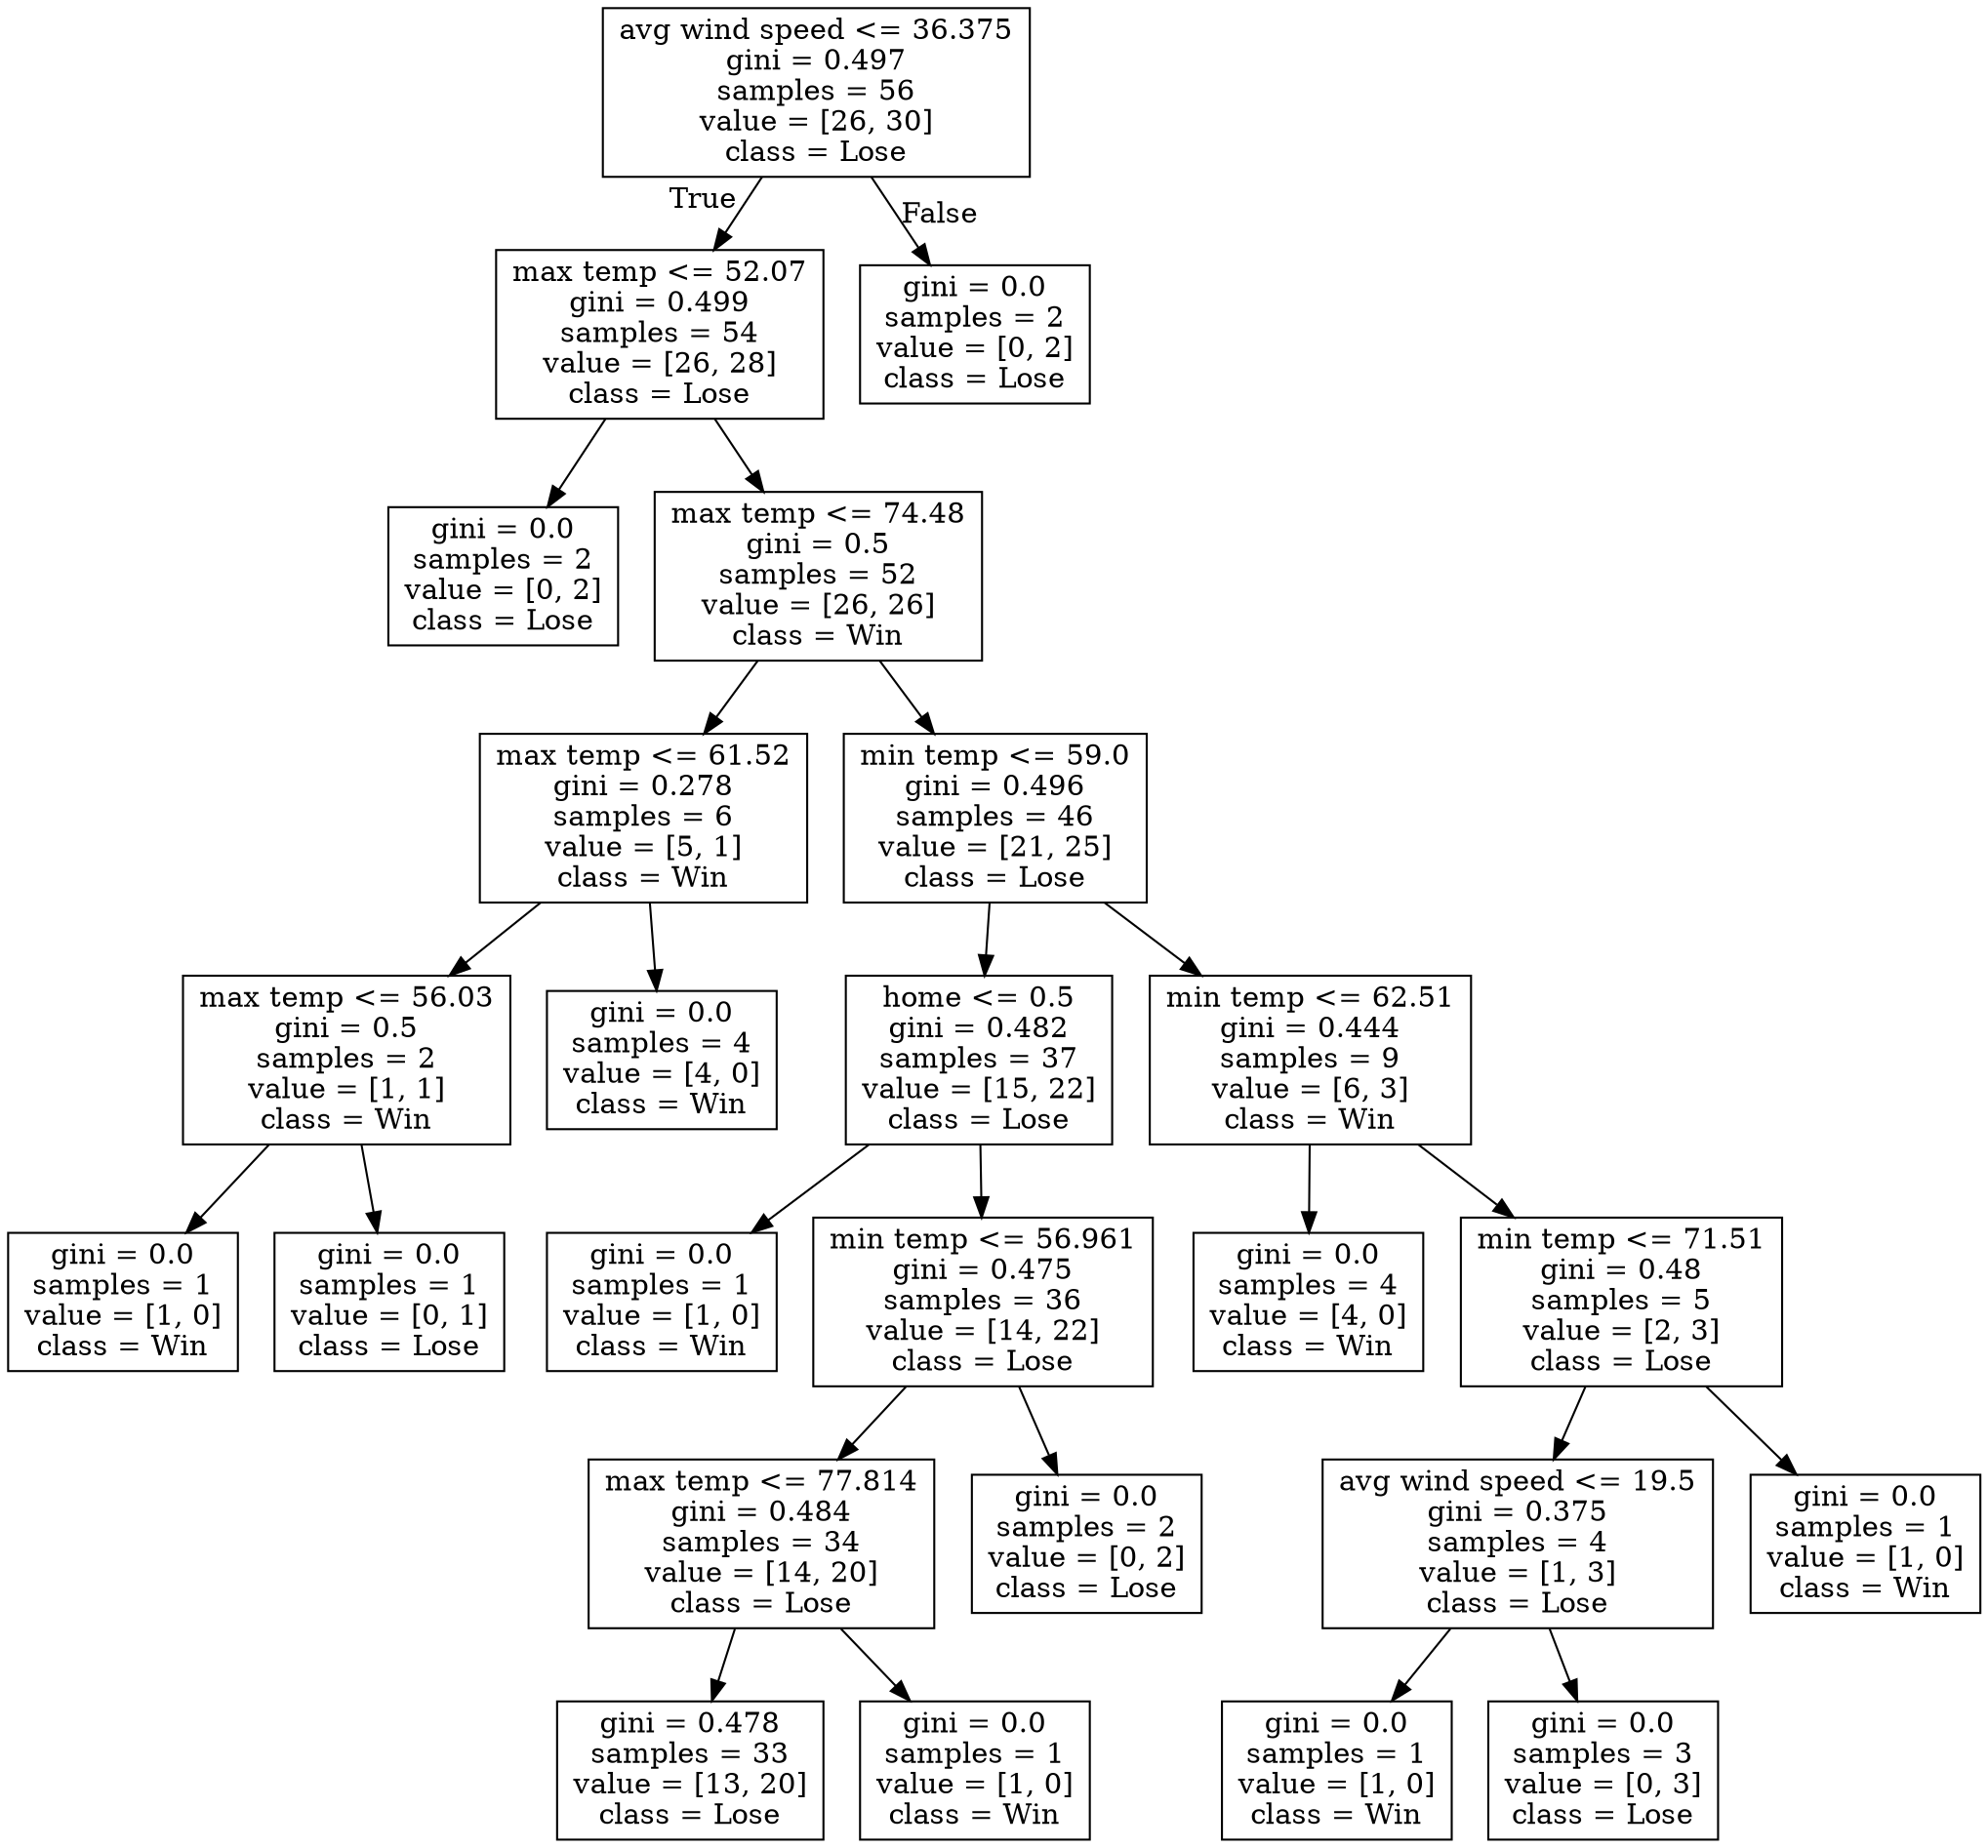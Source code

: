 digraph Tree {
node [shape=box] ;
0 [label="avg wind speed <= 36.375\ngini = 0.497\nsamples = 56\nvalue = [26, 30]\nclass = Lose"] ;
1 [label="max temp <= 52.07\ngini = 0.499\nsamples = 54\nvalue = [26, 28]\nclass = Lose"] ;
0 -> 1 [labeldistance=2.5, labelangle=45, headlabel="True"] ;
2 [label="gini = 0.0\nsamples = 2\nvalue = [0, 2]\nclass = Lose"] ;
1 -> 2 ;
3 [label="max temp <= 74.48\ngini = 0.5\nsamples = 52\nvalue = [26, 26]\nclass = Win"] ;
1 -> 3 ;
4 [label="max temp <= 61.52\ngini = 0.278\nsamples = 6\nvalue = [5, 1]\nclass = Win"] ;
3 -> 4 ;
5 [label="max temp <= 56.03\ngini = 0.5\nsamples = 2\nvalue = [1, 1]\nclass = Win"] ;
4 -> 5 ;
6 [label="gini = 0.0\nsamples = 1\nvalue = [1, 0]\nclass = Win"] ;
5 -> 6 ;
7 [label="gini = 0.0\nsamples = 1\nvalue = [0, 1]\nclass = Lose"] ;
5 -> 7 ;
8 [label="gini = 0.0\nsamples = 4\nvalue = [4, 0]\nclass = Win"] ;
4 -> 8 ;
9 [label="min temp <= 59.0\ngini = 0.496\nsamples = 46\nvalue = [21, 25]\nclass = Lose"] ;
3 -> 9 ;
10 [label="home <= 0.5\ngini = 0.482\nsamples = 37\nvalue = [15, 22]\nclass = Lose"] ;
9 -> 10 ;
11 [label="gini = 0.0\nsamples = 1\nvalue = [1, 0]\nclass = Win"] ;
10 -> 11 ;
12 [label="min temp <= 56.961\ngini = 0.475\nsamples = 36\nvalue = [14, 22]\nclass = Lose"] ;
10 -> 12 ;
13 [label="max temp <= 77.814\ngini = 0.484\nsamples = 34\nvalue = [14, 20]\nclass = Lose"] ;
12 -> 13 ;
14 [label="gini = 0.478\nsamples = 33\nvalue = [13, 20]\nclass = Lose"] ;
13 -> 14 ;
15 [label="gini = 0.0\nsamples = 1\nvalue = [1, 0]\nclass = Win"] ;
13 -> 15 ;
16 [label="gini = 0.0\nsamples = 2\nvalue = [0, 2]\nclass = Lose"] ;
12 -> 16 ;
17 [label="min temp <= 62.51\ngini = 0.444\nsamples = 9\nvalue = [6, 3]\nclass = Win"] ;
9 -> 17 ;
18 [label="gini = 0.0\nsamples = 4\nvalue = [4, 0]\nclass = Win"] ;
17 -> 18 ;
19 [label="min temp <= 71.51\ngini = 0.48\nsamples = 5\nvalue = [2, 3]\nclass = Lose"] ;
17 -> 19 ;
20 [label="avg wind speed <= 19.5\ngini = 0.375\nsamples = 4\nvalue = [1, 3]\nclass = Lose"] ;
19 -> 20 ;
21 [label="gini = 0.0\nsamples = 1\nvalue = [1, 0]\nclass = Win"] ;
20 -> 21 ;
22 [label="gini = 0.0\nsamples = 3\nvalue = [0, 3]\nclass = Lose"] ;
20 -> 22 ;
23 [label="gini = 0.0\nsamples = 1\nvalue = [1, 0]\nclass = Win"] ;
19 -> 23 ;
24 [label="gini = 0.0\nsamples = 2\nvalue = [0, 2]\nclass = Lose"] ;
0 -> 24 [labeldistance=2.5, labelangle=-45, headlabel="False"] ;
}